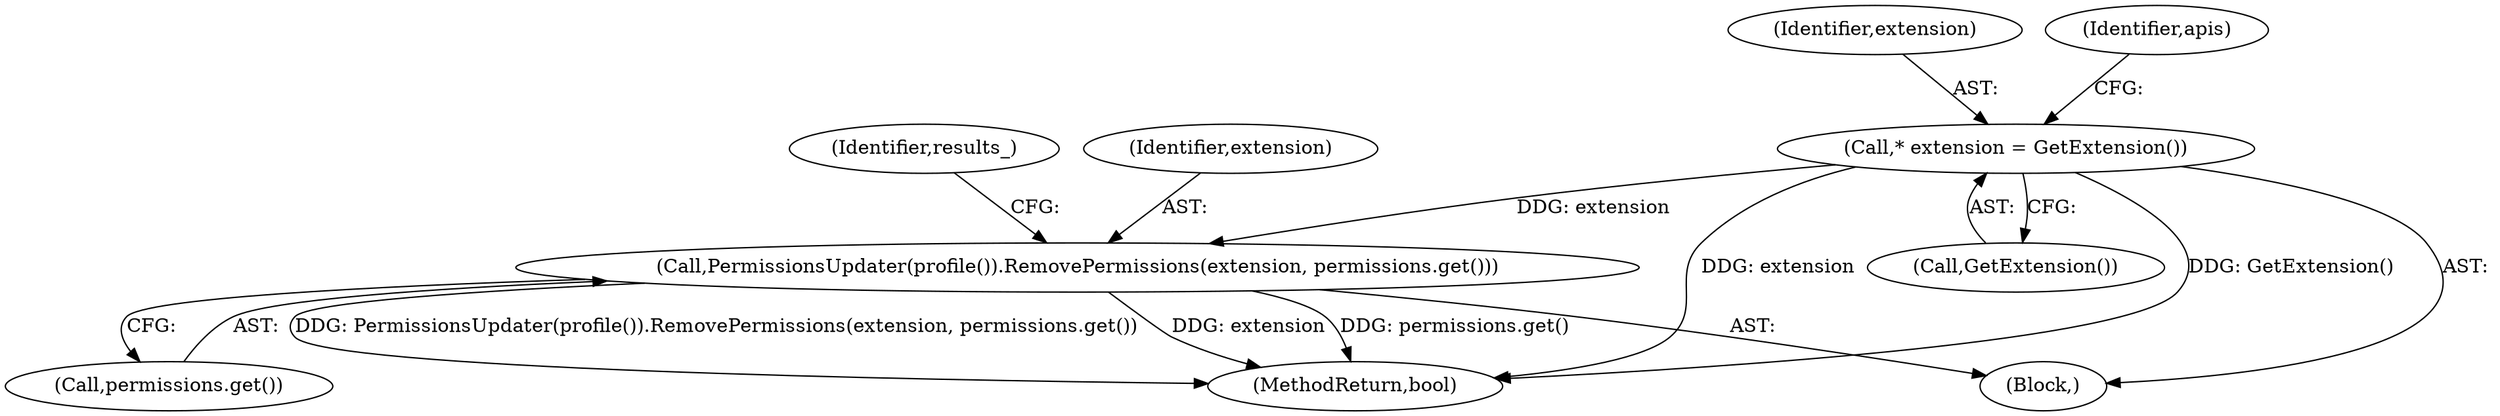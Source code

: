 digraph "0_Chrome_e21bdfb9c758ac411012ad84f83d26d3f7dd69fb_1@pointer" {
"1000180" [label="(Call,PermissionsUpdater(profile()).RemovePermissions(extension, permissions.get()))"];
"1000133" [label="(Call,* extension = GetExtension())"];
"1000135" [label="(Call,GetExtension())"];
"1000134" [label="(Identifier,extension)"];
"1000180" [label="(Call,PermissionsUpdater(profile()).RemovePermissions(extension, permissions.get()))"];
"1000189" [label="(MethodReturn,bool)"];
"1000101" [label="(Block,)"];
"1000138" [label="(Identifier,apis)"];
"1000133" [label="(Call,* extension = GetExtension())"];
"1000184" [label="(Identifier,results_)"];
"1000182" [label="(Call,permissions.get())"];
"1000181" [label="(Identifier,extension)"];
"1000180" -> "1000101"  [label="AST: "];
"1000180" -> "1000182"  [label="CFG: "];
"1000181" -> "1000180"  [label="AST: "];
"1000182" -> "1000180"  [label="AST: "];
"1000184" -> "1000180"  [label="CFG: "];
"1000180" -> "1000189"  [label="DDG: extension"];
"1000180" -> "1000189"  [label="DDG: permissions.get()"];
"1000180" -> "1000189"  [label="DDG: PermissionsUpdater(profile()).RemovePermissions(extension, permissions.get())"];
"1000133" -> "1000180"  [label="DDG: extension"];
"1000133" -> "1000101"  [label="AST: "];
"1000133" -> "1000135"  [label="CFG: "];
"1000134" -> "1000133"  [label="AST: "];
"1000135" -> "1000133"  [label="AST: "];
"1000138" -> "1000133"  [label="CFG: "];
"1000133" -> "1000189"  [label="DDG: extension"];
"1000133" -> "1000189"  [label="DDG: GetExtension()"];
}
